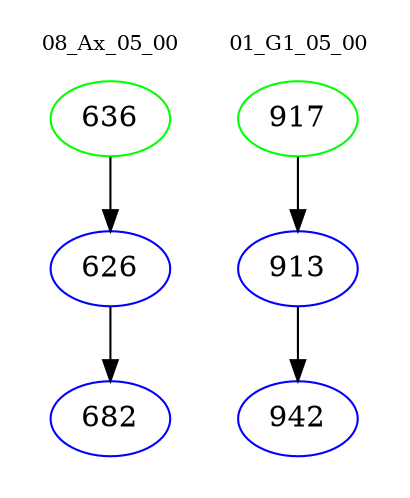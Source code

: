 digraph{
subgraph cluster_0 {
color = white
label = "08_Ax_05_00";
fontsize=10;
T0_636 [label="636", color="green"]
T0_636 -> T0_626 [color="black"]
T0_626 [label="626", color="blue"]
T0_626 -> T0_682 [color="black"]
T0_682 [label="682", color="blue"]
}
subgraph cluster_1 {
color = white
label = "01_G1_05_00";
fontsize=10;
T1_917 [label="917", color="green"]
T1_917 -> T1_913 [color="black"]
T1_913 [label="913", color="blue"]
T1_913 -> T1_942 [color="black"]
T1_942 [label="942", color="blue"]
}
}
